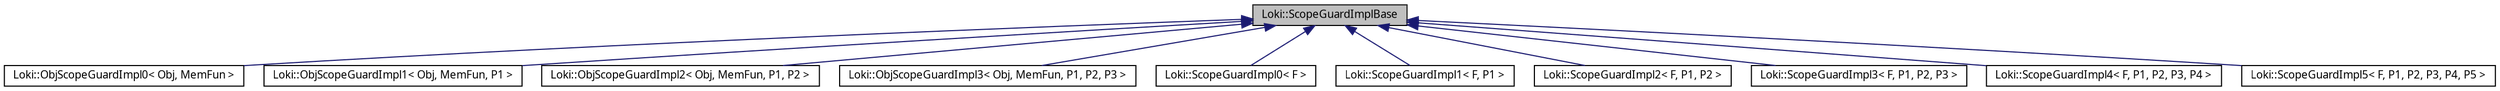 digraph G
{
  bgcolor="transparent";
  edge [fontname="FreeSans.ttf",fontsize=10,labelfontname="FreeSans.ttf",labelfontsize=10];
  node [fontname="FreeSans.ttf",fontsize=10,shape=record];
  Node1 [label="Loki::ScopeGuardImplBase",height=0.2,width=0.4,color="black", fillcolor="grey75", style="filled" fontcolor="black"];
  Node1 -> Node2 [dir=back,color="midnightblue",fontsize=10,style="solid",fontname="FreeSans.ttf"];
  Node2 [label="Loki::ObjScopeGuardImpl0\< Obj, MemFun \>",height=0.2,width=0.4,color="black",URL="$a00460.html"];
  Node1 -> Node3 [dir=back,color="midnightblue",fontsize=10,style="solid",fontname="FreeSans.ttf"];
  Node3 [label="Loki::ObjScopeGuardImpl1\< Obj, MemFun, P1 \>",height=0.2,width=0.4,color="black",URL="$a00461.html"];
  Node1 -> Node4 [dir=back,color="midnightblue",fontsize=10,style="solid",fontname="FreeSans.ttf"];
  Node4 [label="Loki::ObjScopeGuardImpl2\< Obj, MemFun, P1, P2 \>",height=0.2,width=0.4,color="black",URL="$a00462.html"];
  Node1 -> Node5 [dir=back,color="midnightblue",fontsize=10,style="solid",fontname="FreeSans.ttf"];
  Node5 [label="Loki::ObjScopeGuardImpl3\< Obj, MemFun, P1, P2, P3 \>",height=0.2,width=0.4,color="black",URL="$a00463.html"];
  Node1 -> Node6 [dir=back,color="midnightblue",fontsize=10,style="solid",fontname="FreeSans.ttf"];
  Node6 [label="Loki::ScopeGuardImpl0\< F \>",height=0.2,width=0.4,color="black",URL="$a00504.html"];
  Node1 -> Node7 [dir=back,color="midnightblue",fontsize=10,style="solid",fontname="FreeSans.ttf"];
  Node7 [label="Loki::ScopeGuardImpl1\< F, P1 \>",height=0.2,width=0.4,color="black",URL="$a00505.html"];
  Node1 -> Node8 [dir=back,color="midnightblue",fontsize=10,style="solid",fontname="FreeSans.ttf"];
  Node8 [label="Loki::ScopeGuardImpl2\< F, P1, P2 \>",height=0.2,width=0.4,color="black",URL="$a00506.html"];
  Node1 -> Node9 [dir=back,color="midnightblue",fontsize=10,style="solid",fontname="FreeSans.ttf"];
  Node9 [label="Loki::ScopeGuardImpl3\< F, P1, P2, P3 \>",height=0.2,width=0.4,color="black",URL="$a00507.html"];
  Node1 -> Node10 [dir=back,color="midnightblue",fontsize=10,style="solid",fontname="FreeSans.ttf"];
  Node10 [label="Loki::ScopeGuardImpl4\< F, P1, P2, P3, P4 \>",height=0.2,width=0.4,color="black",URL="$a00508.html"];
  Node1 -> Node11 [dir=back,color="midnightblue",fontsize=10,style="solid",fontname="FreeSans.ttf"];
  Node11 [label="Loki::ScopeGuardImpl5\< F, P1, P2, P3, P4, P5 \>",height=0.2,width=0.4,color="black",URL="$a00509.html"];
}

